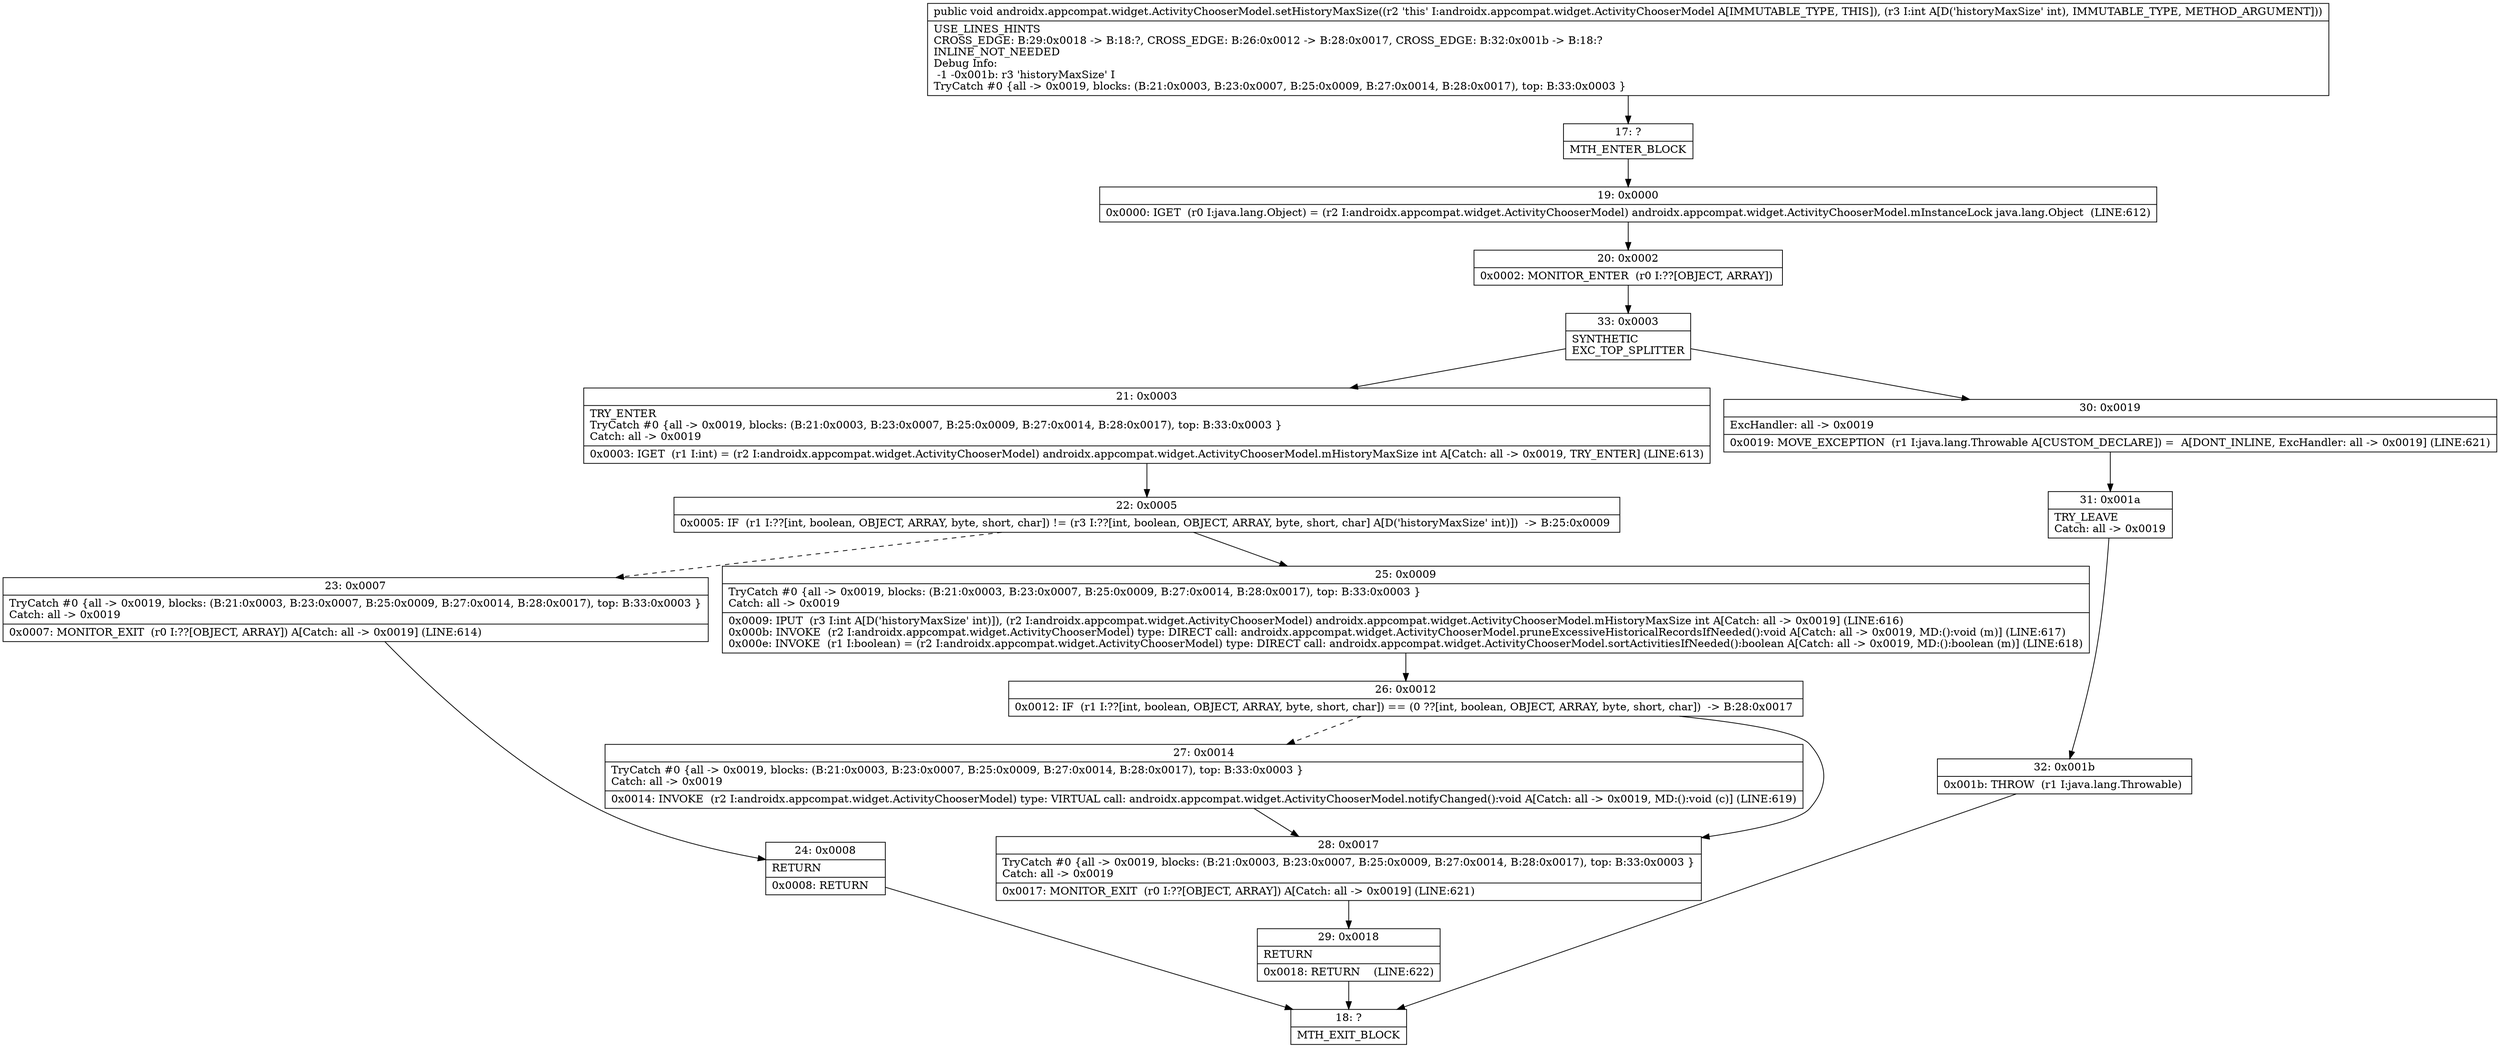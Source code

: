digraph "CFG forandroidx.appcompat.widget.ActivityChooserModel.setHistoryMaxSize(I)V" {
Node_17 [shape=record,label="{17\:\ ?|MTH_ENTER_BLOCK\l}"];
Node_19 [shape=record,label="{19\:\ 0x0000|0x0000: IGET  (r0 I:java.lang.Object) = (r2 I:androidx.appcompat.widget.ActivityChooserModel) androidx.appcompat.widget.ActivityChooserModel.mInstanceLock java.lang.Object  (LINE:612)\l}"];
Node_20 [shape=record,label="{20\:\ 0x0002|0x0002: MONITOR_ENTER  (r0 I:??[OBJECT, ARRAY]) \l}"];
Node_33 [shape=record,label="{33\:\ 0x0003|SYNTHETIC\lEXC_TOP_SPLITTER\l}"];
Node_21 [shape=record,label="{21\:\ 0x0003|TRY_ENTER\lTryCatch #0 \{all \-\> 0x0019, blocks: (B:21:0x0003, B:23:0x0007, B:25:0x0009, B:27:0x0014, B:28:0x0017), top: B:33:0x0003 \}\lCatch: all \-\> 0x0019\l|0x0003: IGET  (r1 I:int) = (r2 I:androidx.appcompat.widget.ActivityChooserModel) androidx.appcompat.widget.ActivityChooserModel.mHistoryMaxSize int A[Catch: all \-\> 0x0019, TRY_ENTER] (LINE:613)\l}"];
Node_22 [shape=record,label="{22\:\ 0x0005|0x0005: IF  (r1 I:??[int, boolean, OBJECT, ARRAY, byte, short, char]) != (r3 I:??[int, boolean, OBJECT, ARRAY, byte, short, char] A[D('historyMaxSize' int)])  \-\> B:25:0x0009 \l}"];
Node_23 [shape=record,label="{23\:\ 0x0007|TryCatch #0 \{all \-\> 0x0019, blocks: (B:21:0x0003, B:23:0x0007, B:25:0x0009, B:27:0x0014, B:28:0x0017), top: B:33:0x0003 \}\lCatch: all \-\> 0x0019\l|0x0007: MONITOR_EXIT  (r0 I:??[OBJECT, ARRAY]) A[Catch: all \-\> 0x0019] (LINE:614)\l}"];
Node_24 [shape=record,label="{24\:\ 0x0008|RETURN\l|0x0008: RETURN   \l}"];
Node_18 [shape=record,label="{18\:\ ?|MTH_EXIT_BLOCK\l}"];
Node_25 [shape=record,label="{25\:\ 0x0009|TryCatch #0 \{all \-\> 0x0019, blocks: (B:21:0x0003, B:23:0x0007, B:25:0x0009, B:27:0x0014, B:28:0x0017), top: B:33:0x0003 \}\lCatch: all \-\> 0x0019\l|0x0009: IPUT  (r3 I:int A[D('historyMaxSize' int)]), (r2 I:androidx.appcompat.widget.ActivityChooserModel) androidx.appcompat.widget.ActivityChooserModel.mHistoryMaxSize int A[Catch: all \-\> 0x0019] (LINE:616)\l0x000b: INVOKE  (r2 I:androidx.appcompat.widget.ActivityChooserModel) type: DIRECT call: androidx.appcompat.widget.ActivityChooserModel.pruneExcessiveHistoricalRecordsIfNeeded():void A[Catch: all \-\> 0x0019, MD:():void (m)] (LINE:617)\l0x000e: INVOKE  (r1 I:boolean) = (r2 I:androidx.appcompat.widget.ActivityChooserModel) type: DIRECT call: androidx.appcompat.widget.ActivityChooserModel.sortActivitiesIfNeeded():boolean A[Catch: all \-\> 0x0019, MD:():boolean (m)] (LINE:618)\l}"];
Node_26 [shape=record,label="{26\:\ 0x0012|0x0012: IF  (r1 I:??[int, boolean, OBJECT, ARRAY, byte, short, char]) == (0 ??[int, boolean, OBJECT, ARRAY, byte, short, char])  \-\> B:28:0x0017 \l}"];
Node_27 [shape=record,label="{27\:\ 0x0014|TryCatch #0 \{all \-\> 0x0019, blocks: (B:21:0x0003, B:23:0x0007, B:25:0x0009, B:27:0x0014, B:28:0x0017), top: B:33:0x0003 \}\lCatch: all \-\> 0x0019\l|0x0014: INVOKE  (r2 I:androidx.appcompat.widget.ActivityChooserModel) type: VIRTUAL call: androidx.appcompat.widget.ActivityChooserModel.notifyChanged():void A[Catch: all \-\> 0x0019, MD:():void (c)] (LINE:619)\l}"];
Node_28 [shape=record,label="{28\:\ 0x0017|TryCatch #0 \{all \-\> 0x0019, blocks: (B:21:0x0003, B:23:0x0007, B:25:0x0009, B:27:0x0014, B:28:0x0017), top: B:33:0x0003 \}\lCatch: all \-\> 0x0019\l|0x0017: MONITOR_EXIT  (r0 I:??[OBJECT, ARRAY]) A[Catch: all \-\> 0x0019] (LINE:621)\l}"];
Node_29 [shape=record,label="{29\:\ 0x0018|RETURN\l|0x0018: RETURN    (LINE:622)\l}"];
Node_30 [shape=record,label="{30\:\ 0x0019|ExcHandler: all \-\> 0x0019\l|0x0019: MOVE_EXCEPTION  (r1 I:java.lang.Throwable A[CUSTOM_DECLARE]) =  A[DONT_INLINE, ExcHandler: all \-\> 0x0019] (LINE:621)\l}"];
Node_31 [shape=record,label="{31\:\ 0x001a|TRY_LEAVE\lCatch: all \-\> 0x0019\l}"];
Node_32 [shape=record,label="{32\:\ 0x001b|0x001b: THROW  (r1 I:java.lang.Throwable) \l}"];
MethodNode[shape=record,label="{public void androidx.appcompat.widget.ActivityChooserModel.setHistoryMaxSize((r2 'this' I:androidx.appcompat.widget.ActivityChooserModel A[IMMUTABLE_TYPE, THIS]), (r3 I:int A[D('historyMaxSize' int), IMMUTABLE_TYPE, METHOD_ARGUMENT]))  | USE_LINES_HINTS\lCROSS_EDGE: B:29:0x0018 \-\> B:18:?, CROSS_EDGE: B:26:0x0012 \-\> B:28:0x0017, CROSS_EDGE: B:32:0x001b \-\> B:18:?\lINLINE_NOT_NEEDED\lDebug Info:\l  \-1 \-0x001b: r3 'historyMaxSize' I\lTryCatch #0 \{all \-\> 0x0019, blocks: (B:21:0x0003, B:23:0x0007, B:25:0x0009, B:27:0x0014, B:28:0x0017), top: B:33:0x0003 \}\l}"];
MethodNode -> Node_17;Node_17 -> Node_19;
Node_19 -> Node_20;
Node_20 -> Node_33;
Node_33 -> Node_21;
Node_33 -> Node_30;
Node_21 -> Node_22;
Node_22 -> Node_23[style=dashed];
Node_22 -> Node_25;
Node_23 -> Node_24;
Node_24 -> Node_18;
Node_25 -> Node_26;
Node_26 -> Node_27[style=dashed];
Node_26 -> Node_28;
Node_27 -> Node_28;
Node_28 -> Node_29;
Node_29 -> Node_18;
Node_30 -> Node_31;
Node_31 -> Node_32;
Node_32 -> Node_18;
}

